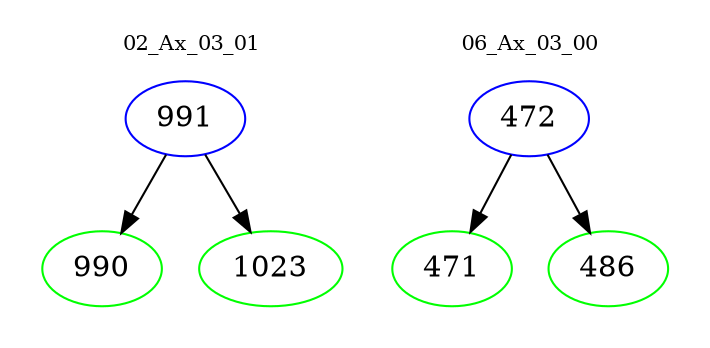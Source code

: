digraph{
subgraph cluster_0 {
color = white
label = "02_Ax_03_01";
fontsize=10;
T0_991 [label="991", color="blue"]
T0_991 -> T0_990 [color="black"]
T0_990 [label="990", color="green"]
T0_991 -> T0_1023 [color="black"]
T0_1023 [label="1023", color="green"]
}
subgraph cluster_1 {
color = white
label = "06_Ax_03_00";
fontsize=10;
T1_472 [label="472", color="blue"]
T1_472 -> T1_471 [color="black"]
T1_471 [label="471", color="green"]
T1_472 -> T1_486 [color="black"]
T1_486 [label="486", color="green"]
}
}
